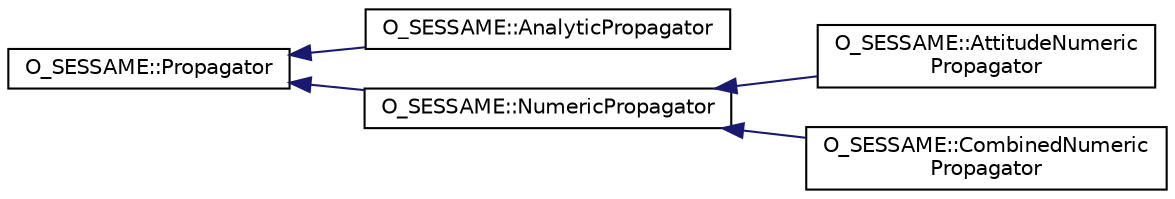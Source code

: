 digraph "Graphical Class Hierarchy"
{
 // LATEX_PDF_SIZE
  edge [fontname="Helvetica",fontsize="10",labelfontname="Helvetica",labelfontsize="10"];
  node [fontname="Helvetica",fontsize="10",shape=record];
  rankdir="LR";
  Node0 [label="O_SESSAME::Propagator",height=0.2,width=0.4,color="black", fillcolor="white", style="filled",URL="$classO__SESSAME_1_1Propagator.html",tooltip="Encapsulation of the propagation of the spacecraft dynamics (attitude, orbital, etc...."];
  Node0 -> Node1 [dir="back",color="midnightblue",fontsize="10",style="solid",fontname="Helvetica"];
  Node1 [label="O_SESSAME::AnalyticPropagator",height=0.2,width=0.4,color="black", fillcolor="white", style="filled",URL="$classO__SESSAME_1_1AnalyticPropagator.html",tooltip="Encapsulation of the propagation of the spacecraft dynamics (attitude, orbital, etc...."];
  Node0 -> Node2 [dir="back",color="midnightblue",fontsize="10",style="solid",fontname="Helvetica"];
  Node2 [label="O_SESSAME::NumericPropagator",height=0.2,width=0.4,color="black", fillcolor="white", style="filled",URL="$classO__SESSAME_1_1NumericPropagator.html",tooltip=" "];
  Node2 -> Node3 [dir="back",color="midnightblue",fontsize="10",style="solid",fontname="Helvetica"];
  Node3 [label="O_SESSAME::AttitudeNumeric\lPropagator",height=0.2,width=0.4,color="black", fillcolor="white", style="filled",URL="$classO__SESSAME_1_1AttitudeNumericPropagator.html",tooltip=" "];
  Node2 -> Node4 [dir="back",color="midnightblue",fontsize="10",style="solid",fontname="Helvetica"];
  Node4 [label="O_SESSAME::CombinedNumeric\lPropagator",height=0.2,width=0.4,color="black", fillcolor="white", style="filled",URL="$classO__SESSAME_1_1CombinedNumericPropagator.html",tooltip=" "];
}
